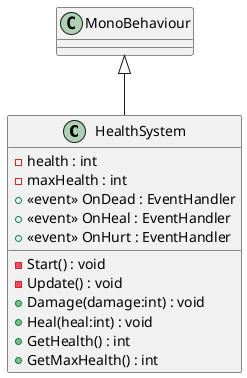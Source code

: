 @startuml
class HealthSystem {
    - health : int
    - maxHealth : int
    +  <<event>> OnDead : EventHandler 
    +  <<event>> OnHeal : EventHandler 
    +  <<event>> OnHurt : EventHandler 
    - Start() : void
    - Update() : void
    + Damage(damage:int) : void
    + Heal(heal:int) : void
    + GetHealth() : int
    + GetMaxHealth() : int
}
MonoBehaviour <|-- HealthSystem
@enduml
